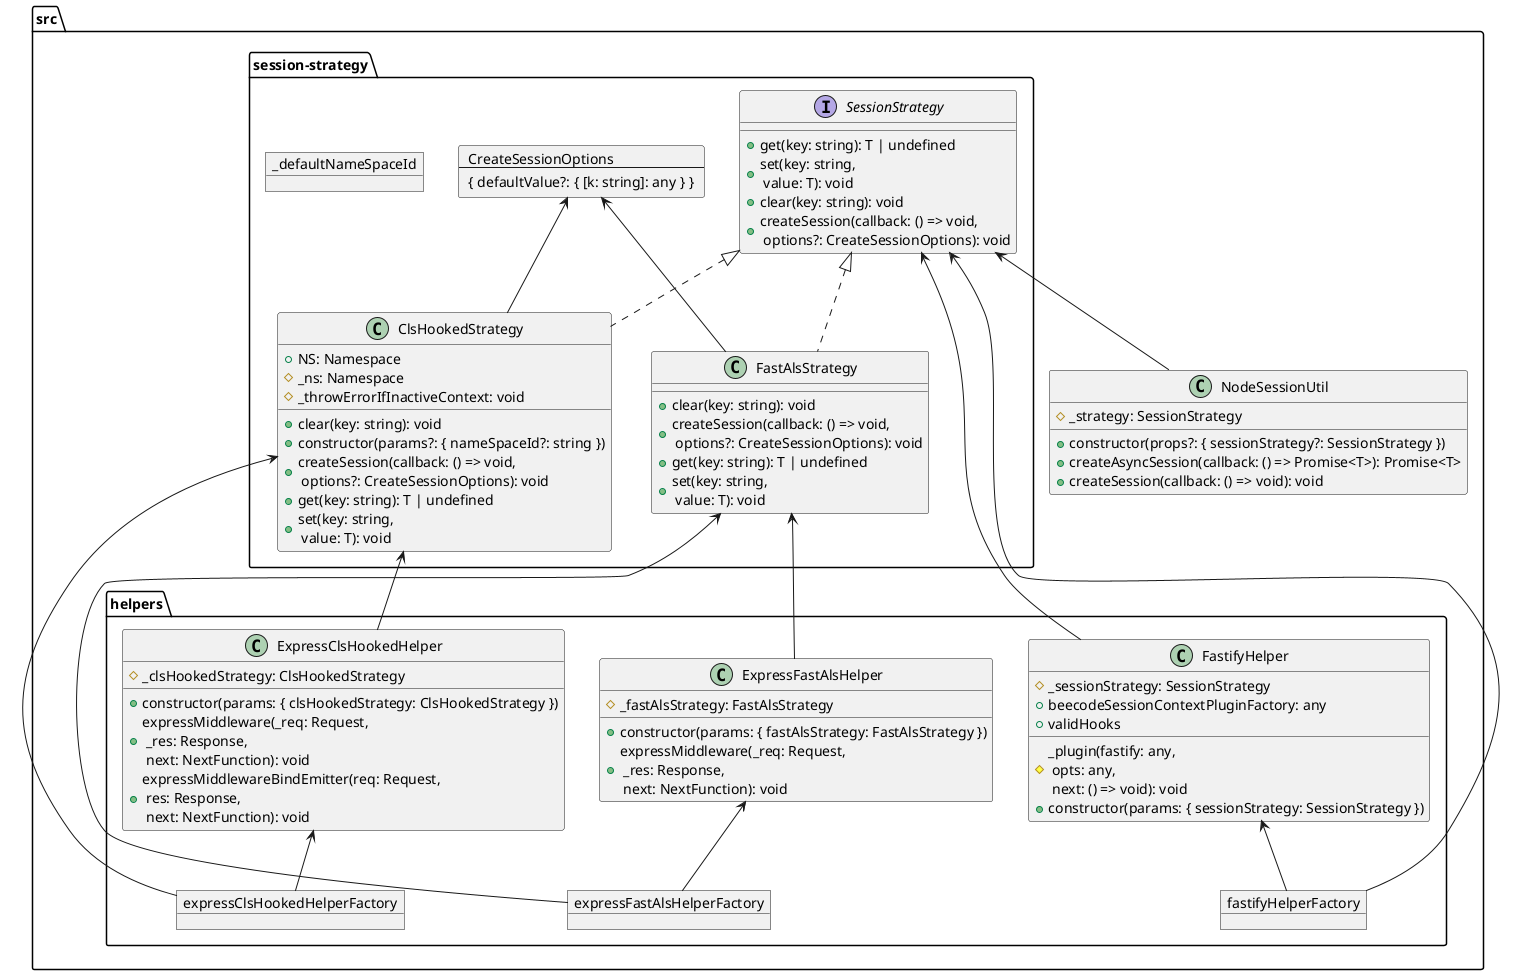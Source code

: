 @startuml
    folder "src" as src_b874d07 {
      class "NodeSessionUtil" as node_session_util_cf9cb43b {
        # _strategy: SessionStrategy
        + constructor(props?: { sessionStrategy?: SessionStrategy })
        + createAsyncSession(callback: () => Promise<T>): Promise<T>
        + createSession(callback: () => void): void
      }
      folder "helpers" as helpers_e79980dd {
        class "ExpressClsHookedHelper" as express_cls_hooked_helper_da32a454 {
          # _clsHookedStrategy: ClsHookedStrategy
          + constructor(params: { clsHookedStrategy: ClsHookedStrategy })
          + expressMiddleware(_req: Request,\n _res: Response,\n next: NextFunction): void
          + expressMiddlewareBindEmitter(req: Request,\n res: Response,\n next: NextFunction): void
        }
        object "expressClsHookedHelperFactory" as express_cls_hooked_helper_factory_da32a454 {
        }
        class "ExpressFastAlsHelper" as express_fast_als_helper_7b7757d4 {
          # _fastAlsStrategy: FastAlsStrategy
          + constructor(params: { fastAlsStrategy: FastAlsStrategy })
          + expressMiddleware(_req: Request,\n _res: Response,\n next: NextFunction): void
        }
        object "expressFastAlsHelperFactory" as express_fast_als_helper_factory_7b7757d4 {
        }
        class "FastifyHelper" as fastify_helper_438f46 {
          # _plugin(fastify: any,\n opts: any,\n next: () => void): void
          # _sessionStrategy: SessionStrategy
          + beecodeSessionContextPluginFactory: any
          + constructor(params: { sessionStrategy: SessionStrategy })
          + validHooks
        }
        object "fastifyHelperFactory" as fastify_helper_factory_438f46 {
        }
      }
      folder "session-strategy" as session_strategy_8743c280 {
        object "_defaultNameSpaceId" as default_name_space_id_5f19a943 {
        }
        class "ClsHookedStrategy" as cls_hooked_strategy_5f19a943 {
          + NS: Namespace
          # _ns: Namespace
          # _throwErrorIfInactiveContext: void
          + clear(key: string): void
          + constructor(params?: { nameSpaceId?: string })
          + createSession(callback: () => void,\n options?: CreateSessionOptions): void
          + get(key: string): T | undefined
          + set(key: string,\n value: T): void
        }
        class "FastAlsStrategy" as fast_als_strategy_82c98943 {
          + clear(key: string): void
          + createSession(callback: () => void,\n options?: CreateSessionOptions): void
          + get(key: string): T | undefined
          + set(key: string,\n value: T): void
        }
        card create_session_options_87f89bce [
          CreateSessionOptions
          ---
          { defaultValue?: { [k: string]: any } }
        ]
        interface "SessionStrategy" as session_strategy_87f89bce {
          + get(key: string): T | undefined
          + set(key: string,\n value: T): void
          + clear(key: string): void
          + createSession(callback: () => void,\n options?: CreateSessionOptions): void
        }
      }
    }
  express_cls_hooked_helper_da32a454 -up-> cls_hooked_strategy_5f19a943
  express_cls_hooked_helper_factory_da32a454 -up-> cls_hooked_strategy_5f19a943
  express_cls_hooked_helper_factory_da32a454 -up-> express_cls_hooked_helper_da32a454
  express_fast_als_helper_7b7757d4 -up-> fast_als_strategy_82c98943
  express_fast_als_helper_factory_7b7757d4 -up-> fast_als_strategy_82c98943
  express_fast_als_helper_factory_7b7757d4 -up-> express_fast_als_helper_7b7757d4
  fastify_helper_438f46 -up-> session_strategy_87f89bce
  fastify_helper_factory_438f46 -up-> session_strategy_87f89bce
  fastify_helper_factory_438f46 -up-> fastify_helper_438f46
  node_session_util_cf9cb43b -up-> session_strategy_87f89bce
  cls_hooked_strategy_5f19a943 -up-> create_session_options_87f89bce
  cls_hooked_strategy_5f19a943 .up.|> session_strategy_87f89bce
  fast_als_strategy_82c98943 -up-> create_session_options_87f89bce
  fast_als_strategy_82c98943 .up.|> session_strategy_87f89bce
@enduml